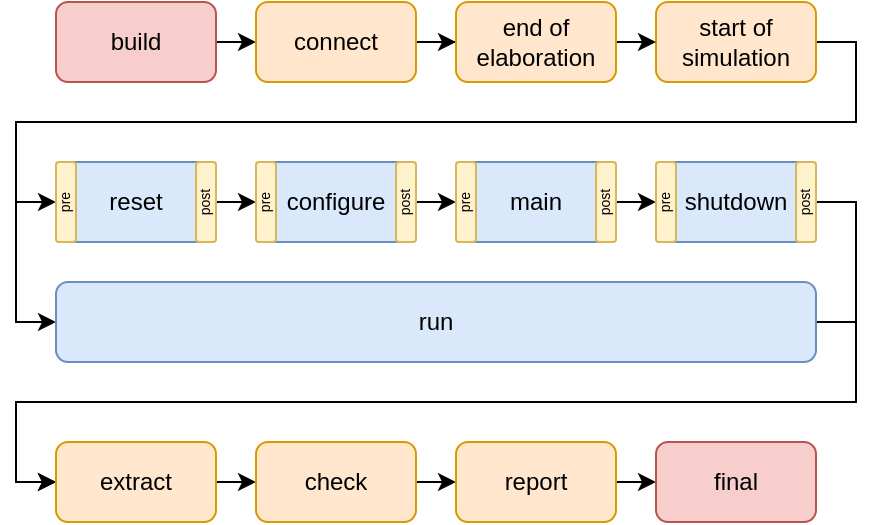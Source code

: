 <mxfile version="24.2.5" type="device">
  <diagram name="Page-1" id="1NETU_hJhFnLvKn2Xm6j">
    <mxGraphModel dx="702" dy="463" grid="1" gridSize="10" guides="1" tooltips="1" connect="1" arrows="1" fold="1" page="1" pageScale="1" pageWidth="850" pageHeight="1100" math="0" shadow="0">
      <root>
        <mxCell id="0" />
        <mxCell id="1" parent="0" />
        <mxCell id="W8kJqxqHqj2Xd9lNF0Cc-4" style="edgeStyle=orthogonalEdgeStyle;rounded=0;orthogonalLoop=1;jettySize=auto;html=1;exitX=1;exitY=0.5;exitDx=0;exitDy=0;entryX=0;entryY=0.5;entryDx=0;entryDy=0;" edge="1" parent="1" source="W8kJqxqHqj2Xd9lNF0Cc-2" target="W8kJqxqHqj2Xd9lNF0Cc-3">
          <mxGeometry relative="1" as="geometry" />
        </mxCell>
        <mxCell id="W8kJqxqHqj2Xd9lNF0Cc-2" value="build" style="rounded=1;whiteSpace=wrap;html=1;fillColor=#f8cecc;strokeColor=#b85450;" vertex="1" parent="1">
          <mxGeometry x="560" y="460" width="80" height="40" as="geometry" />
        </mxCell>
        <mxCell id="W8kJqxqHqj2Xd9lNF0Cc-37" value="" style="edgeStyle=orthogonalEdgeStyle;rounded=0;orthogonalLoop=1;jettySize=auto;html=1;" edge="1" parent="1" source="W8kJqxqHqj2Xd9lNF0Cc-3" target="W8kJqxqHqj2Xd9lNF0Cc-35">
          <mxGeometry relative="1" as="geometry" />
        </mxCell>
        <mxCell id="W8kJqxqHqj2Xd9lNF0Cc-3" value="connect" style="rounded=1;whiteSpace=wrap;html=1;fillColor=#ffe6cc;strokeColor=#d79b00;" vertex="1" parent="1">
          <mxGeometry x="660" y="460" width="80" height="40" as="geometry" />
        </mxCell>
        <mxCell id="W8kJqxqHqj2Xd9lNF0Cc-39" style="edgeStyle=orthogonalEdgeStyle;rounded=0;orthogonalLoop=1;jettySize=auto;html=1;exitX=1;exitY=0.5;exitDx=0;exitDy=0;entryX=0;entryY=0.5;entryDx=0;entryDy=0;" edge="1" parent="1" source="W8kJqxqHqj2Xd9lNF0Cc-5" target="W8kJqxqHqj2Xd9lNF0Cc-10">
          <mxGeometry relative="1" as="geometry" />
        </mxCell>
        <mxCell id="W8kJqxqHqj2Xd9lNF0Cc-40" style="edgeStyle=orthogonalEdgeStyle;rounded=0;orthogonalLoop=1;jettySize=auto;html=1;exitX=1;exitY=0.5;exitDx=0;exitDy=0;entryX=0;entryY=0.5;entryDx=0;entryDy=0;" edge="1" parent="1" source="W8kJqxqHqj2Xd9lNF0Cc-5" target="W8kJqxqHqj2Xd9lNF0Cc-8">
          <mxGeometry relative="1" as="geometry">
            <Array as="points">
              <mxPoint x="960" y="480" />
              <mxPoint x="960" y="520" />
              <mxPoint x="540" y="520" />
              <mxPoint x="540" y="620" />
            </Array>
          </mxGeometry>
        </mxCell>
        <mxCell id="W8kJqxqHqj2Xd9lNF0Cc-5" value="start of simulation" style="rounded=1;whiteSpace=wrap;html=1;fillColor=#ffe6cc;strokeColor=#d79b00;" vertex="1" parent="1">
          <mxGeometry x="860" y="460" width="80" height="40" as="geometry" />
        </mxCell>
        <mxCell id="W8kJqxqHqj2Xd9lNF0Cc-7" value="reset" style="rounded=1;whiteSpace=wrap;html=1;fillColor=#dae8fc;strokeColor=#6c8ebf;" vertex="1" parent="1">
          <mxGeometry x="560" y="540" width="80" height="40" as="geometry" />
        </mxCell>
        <mxCell id="W8kJqxqHqj2Xd9lNF0Cc-42" style="edgeStyle=orthogonalEdgeStyle;rounded=0;orthogonalLoop=1;jettySize=auto;html=1;exitX=1;exitY=0.5;exitDx=0;exitDy=0;entryX=0;entryY=0.5;entryDx=0;entryDy=0;" edge="1" parent="1" source="W8kJqxqHqj2Xd9lNF0Cc-8" target="W8kJqxqHqj2Xd9lNF0Cc-26">
          <mxGeometry relative="1" as="geometry" />
        </mxCell>
        <mxCell id="W8kJqxqHqj2Xd9lNF0Cc-8" value="run" style="rounded=1;whiteSpace=wrap;html=1;fillColor=#dae8fc;strokeColor=#6c8ebf;" vertex="1" parent="1">
          <mxGeometry x="560" y="600" width="380" height="40" as="geometry" />
        </mxCell>
        <mxCell id="W8kJqxqHqj2Xd9lNF0Cc-10" value="pre" style="rounded=1;whiteSpace=wrap;html=1;fillColor=#fff2cc;strokeColor=#d6b656;horizontal=0;fontSize=7;" vertex="1" parent="1">
          <mxGeometry x="560" y="540" width="10" height="40" as="geometry" />
        </mxCell>
        <mxCell id="W8kJqxqHqj2Xd9lNF0Cc-23" style="edgeStyle=orthogonalEdgeStyle;rounded=0;orthogonalLoop=1;jettySize=auto;html=1;exitX=1;exitY=0.5;exitDx=0;exitDy=0;entryX=0;entryY=0.5;entryDx=0;entryDy=0;" edge="1" parent="1" source="W8kJqxqHqj2Xd9lNF0Cc-11">
          <mxGeometry relative="1" as="geometry">
            <mxPoint x="660" y="560" as="targetPoint" />
          </mxGeometry>
        </mxCell>
        <mxCell id="W8kJqxqHqj2Xd9lNF0Cc-11" value="post" style="rounded=1;whiteSpace=wrap;html=1;fillColor=#fff2cc;strokeColor=#d6b656;horizontal=0;fontSize=7;" vertex="1" parent="1">
          <mxGeometry x="630" y="540" width="10" height="40" as="geometry" />
        </mxCell>
        <mxCell id="W8kJqxqHqj2Xd9lNF0Cc-12" value="configure" style="rounded=1;whiteSpace=wrap;html=1;fillColor=#dae8fc;strokeColor=#6c8ebf;" vertex="1" parent="1">
          <mxGeometry x="660" y="540" width="80" height="40" as="geometry" />
        </mxCell>
        <mxCell id="W8kJqxqHqj2Xd9lNF0Cc-24" style="edgeStyle=orthogonalEdgeStyle;rounded=0;orthogonalLoop=1;jettySize=auto;html=1;exitX=1;exitY=0.5;exitDx=0;exitDy=0;entryX=0;entryY=0.5;entryDx=0;entryDy=0;" edge="1" parent="1" target="W8kJqxqHqj2Xd9lNF0Cc-16">
          <mxGeometry relative="1" as="geometry">
            <mxPoint x="740" y="560" as="sourcePoint" />
          </mxGeometry>
        </mxCell>
        <mxCell id="W8kJqxqHqj2Xd9lNF0Cc-15" value="main" style="rounded=1;whiteSpace=wrap;html=1;fillColor=#dae8fc;strokeColor=#6c8ebf;" vertex="1" parent="1">
          <mxGeometry x="760" y="540" width="80" height="40" as="geometry" />
        </mxCell>
        <mxCell id="W8kJqxqHqj2Xd9lNF0Cc-25" style="edgeStyle=orthogonalEdgeStyle;rounded=0;orthogonalLoop=1;jettySize=auto;html=1;exitX=1;exitY=0.5;exitDx=0;exitDy=0;entryX=0;entryY=0.5;entryDx=0;entryDy=0;" edge="1" parent="1" target="W8kJqxqHqj2Xd9lNF0Cc-19">
          <mxGeometry relative="1" as="geometry">
            <mxPoint x="840" y="560" as="sourcePoint" />
          </mxGeometry>
        </mxCell>
        <mxCell id="W8kJqxqHqj2Xd9lNF0Cc-18" value="shutdown" style="rounded=1;whiteSpace=wrap;html=1;fillColor=#dae8fc;strokeColor=#6c8ebf;" vertex="1" parent="1">
          <mxGeometry x="860" y="540" width="80" height="40" as="geometry" />
        </mxCell>
        <mxCell id="W8kJqxqHqj2Xd9lNF0Cc-41" style="edgeStyle=orthogonalEdgeStyle;rounded=0;orthogonalLoop=1;jettySize=auto;html=1;exitX=1;exitY=0.5;exitDx=0;exitDy=0;entryX=0;entryY=0.5;entryDx=0;entryDy=0;" edge="1" parent="1" target="W8kJqxqHqj2Xd9lNF0Cc-26">
          <mxGeometry relative="1" as="geometry">
            <mxPoint x="940" y="560" as="sourcePoint" />
            <Array as="points">
              <mxPoint x="960" y="560" />
              <mxPoint x="960" y="660" />
              <mxPoint x="540" y="660" />
              <mxPoint x="540" y="700" />
            </Array>
          </mxGeometry>
        </mxCell>
        <mxCell id="W8kJqxqHqj2Xd9lNF0Cc-30" style="edgeStyle=orthogonalEdgeStyle;rounded=0;orthogonalLoop=1;jettySize=auto;html=1;exitX=1;exitY=0.5;exitDx=0;exitDy=0;entryX=0;entryY=0.5;entryDx=0;entryDy=0;" edge="1" parent="1" source="W8kJqxqHqj2Xd9lNF0Cc-26" target="W8kJqxqHqj2Xd9lNF0Cc-27">
          <mxGeometry relative="1" as="geometry" />
        </mxCell>
        <mxCell id="W8kJqxqHqj2Xd9lNF0Cc-26" value="extract" style="rounded=1;whiteSpace=wrap;html=1;fillColor=#ffe6cc;strokeColor=#d79b00;" vertex="1" parent="1">
          <mxGeometry x="560" y="680" width="80" height="40" as="geometry" />
        </mxCell>
        <mxCell id="W8kJqxqHqj2Xd9lNF0Cc-33" style="edgeStyle=orthogonalEdgeStyle;rounded=0;orthogonalLoop=1;jettySize=auto;html=1;exitX=1;exitY=0.5;exitDx=0;exitDy=0;entryX=0;entryY=0.5;entryDx=0;entryDy=0;" edge="1" parent="1" source="W8kJqxqHqj2Xd9lNF0Cc-27" target="W8kJqxqHqj2Xd9lNF0Cc-31">
          <mxGeometry relative="1" as="geometry" />
        </mxCell>
        <mxCell id="W8kJqxqHqj2Xd9lNF0Cc-27" value="check" style="rounded=1;whiteSpace=wrap;html=1;fillColor=#ffe6cc;strokeColor=#d79b00;" vertex="1" parent="1">
          <mxGeometry x="660" y="680" width="80" height="40" as="geometry" />
        </mxCell>
        <mxCell id="W8kJqxqHqj2Xd9lNF0Cc-51" style="edgeStyle=orthogonalEdgeStyle;rounded=0;orthogonalLoop=1;jettySize=auto;html=1;exitX=1;exitY=0.5;exitDx=0;exitDy=0;entryX=0;entryY=0.5;entryDx=0;entryDy=0;" edge="1" parent="1" source="W8kJqxqHqj2Xd9lNF0Cc-31" target="W8kJqxqHqj2Xd9lNF0Cc-32">
          <mxGeometry relative="1" as="geometry" />
        </mxCell>
        <mxCell id="W8kJqxqHqj2Xd9lNF0Cc-31" value="report" style="rounded=1;whiteSpace=wrap;html=1;fillColor=#ffe6cc;strokeColor=#d79b00;" vertex="1" parent="1">
          <mxGeometry x="760" y="680" width="80" height="40" as="geometry" />
        </mxCell>
        <mxCell id="W8kJqxqHqj2Xd9lNF0Cc-32" value="final" style="rounded=1;whiteSpace=wrap;html=1;fillColor=#f8cecc;strokeColor=#b85450;" vertex="1" parent="1">
          <mxGeometry x="860" y="680" width="80" height="40" as="geometry" />
        </mxCell>
        <mxCell id="W8kJqxqHqj2Xd9lNF0Cc-36" style="edgeStyle=orthogonalEdgeStyle;rounded=0;orthogonalLoop=1;jettySize=auto;html=1;exitX=1;exitY=0.5;exitDx=0;exitDy=0;entryX=0;entryY=0.5;entryDx=0;entryDy=0;" edge="1" parent="1" source="W8kJqxqHqj2Xd9lNF0Cc-35" target="W8kJqxqHqj2Xd9lNF0Cc-5">
          <mxGeometry relative="1" as="geometry" />
        </mxCell>
        <mxCell id="W8kJqxqHqj2Xd9lNF0Cc-35" value="end of elaboration" style="rounded=1;whiteSpace=wrap;html=1;fillColor=#ffe6cc;strokeColor=#d79b00;" vertex="1" parent="1">
          <mxGeometry x="760" y="460" width="80" height="40" as="geometry" />
        </mxCell>
        <mxCell id="W8kJqxqHqj2Xd9lNF0Cc-43" value="pre" style="rounded=1;whiteSpace=wrap;html=1;fillColor=#fff2cc;strokeColor=#d6b656;horizontal=0;fontSize=7;" vertex="1" parent="1">
          <mxGeometry x="660" y="540" width="10" height="40" as="geometry" />
        </mxCell>
        <mxCell id="W8kJqxqHqj2Xd9lNF0Cc-49" style="edgeStyle=orthogonalEdgeStyle;rounded=0;orthogonalLoop=1;jettySize=auto;html=1;exitX=1;exitY=0.5;exitDx=0;exitDy=0;entryX=0;entryY=0.5;entryDx=0;entryDy=0;" edge="1" parent="1" source="W8kJqxqHqj2Xd9lNF0Cc-44" target="W8kJqxqHqj2Xd9lNF0Cc-45">
          <mxGeometry relative="1" as="geometry" />
        </mxCell>
        <mxCell id="W8kJqxqHqj2Xd9lNF0Cc-44" value="post" style="rounded=1;whiteSpace=wrap;html=1;fillColor=#fff2cc;strokeColor=#d6b656;horizontal=0;fontSize=7;" vertex="1" parent="1">
          <mxGeometry x="730" y="540" width="10" height="40" as="geometry" />
        </mxCell>
        <mxCell id="W8kJqxqHqj2Xd9lNF0Cc-45" value="pre" style="rounded=1;whiteSpace=wrap;html=1;fillColor=#fff2cc;strokeColor=#d6b656;horizontal=0;fontSize=7;" vertex="1" parent="1">
          <mxGeometry x="760" y="540" width="10" height="40" as="geometry" />
        </mxCell>
        <mxCell id="W8kJqxqHqj2Xd9lNF0Cc-50" style="edgeStyle=orthogonalEdgeStyle;rounded=0;orthogonalLoop=1;jettySize=auto;html=1;exitX=1;exitY=0.5;exitDx=0;exitDy=0;entryX=0;entryY=0.5;entryDx=0;entryDy=0;" edge="1" parent="1" source="W8kJqxqHqj2Xd9lNF0Cc-46" target="W8kJqxqHqj2Xd9lNF0Cc-47">
          <mxGeometry relative="1" as="geometry" />
        </mxCell>
        <mxCell id="W8kJqxqHqj2Xd9lNF0Cc-46" value="post" style="rounded=1;whiteSpace=wrap;html=1;fillColor=#fff2cc;strokeColor=#d6b656;horizontal=0;fontSize=7;" vertex="1" parent="1">
          <mxGeometry x="830" y="540" width="10" height="40" as="geometry" />
        </mxCell>
        <mxCell id="W8kJqxqHqj2Xd9lNF0Cc-47" value="pre" style="rounded=1;whiteSpace=wrap;html=1;fillColor=#fff2cc;strokeColor=#d6b656;horizontal=0;fontSize=7;" vertex="1" parent="1">
          <mxGeometry x="860" y="540" width="10" height="40" as="geometry" />
        </mxCell>
        <mxCell id="W8kJqxqHqj2Xd9lNF0Cc-48" value="post" style="rounded=1;whiteSpace=wrap;html=1;fillColor=#fff2cc;strokeColor=#d6b656;horizontal=0;fontSize=7;" vertex="1" parent="1">
          <mxGeometry x="930" y="540" width="10" height="40" as="geometry" />
        </mxCell>
      </root>
    </mxGraphModel>
  </diagram>
</mxfile>
